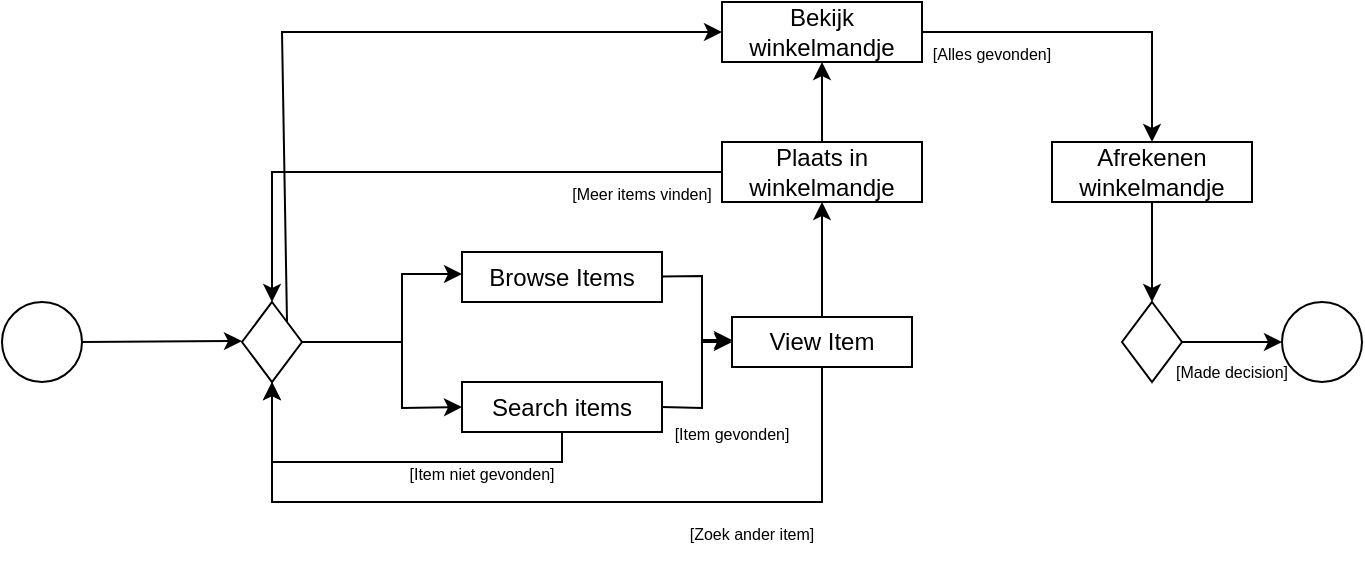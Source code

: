 <mxfile version="22.0.4" type="github">
  <diagram name="Page-1" id="_MTYcoZ_pEvMErZoWSPA">
    <mxGraphModel dx="1196" dy="541" grid="1" gridSize="10" guides="1" tooltips="1" connect="1" arrows="1" fold="1" page="1" pageScale="1" pageWidth="850" pageHeight="1100" math="0" shadow="0">
      <root>
        <mxCell id="0" />
        <mxCell id="1" parent="0" />
        <mxCell id="V4VUdm72Drd0ob-0342w-1" value="" style="ellipse;whiteSpace=wrap;html=1;" parent="1" vertex="1">
          <mxGeometry x="40" y="280" width="40" height="40" as="geometry" />
        </mxCell>
        <mxCell id="V4VUdm72Drd0ob-0342w-2" value="&lt;div&gt;Browse Items&lt;/div&gt;" style="rounded=0;whiteSpace=wrap;html=1;fontStyle=0" parent="1" vertex="1">
          <mxGeometry x="270" y="255" width="100" height="25" as="geometry" />
        </mxCell>
        <mxCell id="V4VUdm72Drd0ob-0342w-3" value="" style="endArrow=classic;html=1;rounded=0;exitX=1;exitY=0.5;exitDx=0;exitDy=0;" parent="1" source="d6Z9JfRjja-w33k6rZPQ-6" edge="1">
          <mxGeometry width="50" height="50" relative="1" as="geometry">
            <mxPoint x="220" y="300" as="sourcePoint" />
            <mxPoint x="270" y="266" as="targetPoint" />
            <Array as="points">
              <mxPoint x="240" y="300" />
              <mxPoint x="240" y="266" />
            </Array>
          </mxGeometry>
        </mxCell>
        <mxCell id="V4VUdm72Drd0ob-0342w-4" value="" style="endArrow=classic;html=1;rounded=0;entryX=0;entryY=0.5;entryDx=0;entryDy=0;exitX=1;exitY=0.5;exitDx=0;exitDy=0;" parent="1" source="d6Z9JfRjja-w33k6rZPQ-2" target="V4VUdm72Drd0ob-0342w-7" edge="1">
          <mxGeometry width="50" height="50" relative="1" as="geometry">
            <mxPoint x="640" y="300" as="sourcePoint" />
            <mxPoint x="670" y="299.5" as="targetPoint" />
          </mxGeometry>
        </mxCell>
        <mxCell id="V4VUdm72Drd0ob-0342w-7" value="" style="ellipse;whiteSpace=wrap;html=1;" parent="1" vertex="1">
          <mxGeometry x="680" y="280" width="40" height="40" as="geometry" />
        </mxCell>
        <mxCell id="d6Z9JfRjja-w33k6rZPQ-2" value="" style="rhombus;whiteSpace=wrap;html=1;" parent="1" vertex="1">
          <mxGeometry x="600" y="280" width="30" height="40" as="geometry" />
        </mxCell>
        <mxCell id="d6Z9JfRjja-w33k6rZPQ-3" value="View Item" style="rounded=0;whiteSpace=wrap;html=1;" parent="1" vertex="1">
          <mxGeometry x="405" y="287.5" width="90" height="25" as="geometry" />
        </mxCell>
        <mxCell id="d6Z9JfRjja-w33k6rZPQ-5" value="" style="endArrow=classic;html=1;rounded=0;entryX=0;entryY=0.5;entryDx=0;entryDy=0;" parent="1" edge="1" target="d6Z9JfRjja-w33k6rZPQ-3">
          <mxGeometry width="50" height="50" relative="1" as="geometry">
            <mxPoint x="370" y="267.24" as="sourcePoint" />
            <mxPoint x="450" y="267.74" as="targetPoint" />
            <Array as="points">
              <mxPoint x="390" y="267" />
              <mxPoint x="390" y="300" />
            </Array>
          </mxGeometry>
        </mxCell>
        <mxCell id="d6Z9JfRjja-w33k6rZPQ-6" value="" style="rhombus;whiteSpace=wrap;html=1;" parent="1" vertex="1">
          <mxGeometry x="160" y="280" width="30" height="40" as="geometry" />
        </mxCell>
        <mxCell id="d6Z9JfRjja-w33k6rZPQ-8" value="" style="endArrow=classic;html=1;rounded=0;exitX=1;exitY=0.5;exitDx=0;exitDy=0;" parent="1" edge="1">
          <mxGeometry width="50" height="50" relative="1" as="geometry">
            <mxPoint x="80" y="300" as="sourcePoint" />
            <mxPoint x="160" y="299.5" as="targetPoint" />
          </mxGeometry>
        </mxCell>
        <mxCell id="d6Z9JfRjja-w33k6rZPQ-12" value="" style="endArrow=classic;html=1;rounded=0;entryX=0.5;entryY=0;entryDx=0;entryDy=0;exitX=0;exitY=0.5;exitDx=0;exitDy=0;" parent="1" target="d6Z9JfRjja-w33k6rZPQ-6" edge="1" source="_5T-766lr0Drp5LMri0m-3">
          <mxGeometry width="50" height="50" relative="1" as="geometry">
            <mxPoint x="175" y="210" as="sourcePoint" />
            <mxPoint x="230" y="160" as="targetPoint" />
            <Array as="points">
              <mxPoint x="175" y="215" />
            </Array>
          </mxGeometry>
        </mxCell>
        <mxCell id="d6Z9JfRjja-w33k6rZPQ-14" value="[Made decision]" style="text;html=1;strokeColor=none;fillColor=none;align=center;verticalAlign=middle;whiteSpace=wrap;rounded=0;fontSize=8;" parent="1" vertex="1">
          <mxGeometry x="610" y="300" width="90" height="30" as="geometry" />
        </mxCell>
        <mxCell id="lqT3baziHqqxOOAOQHoi-6" value="&lt;div&gt;Search items&lt;/div&gt;" style="rounded=0;whiteSpace=wrap;html=1;" parent="1" vertex="1">
          <mxGeometry x="270" y="320" width="100" height="25" as="geometry" />
        </mxCell>
        <mxCell id="lqT3baziHqqxOOAOQHoi-7" value="" style="endArrow=classic;html=1;rounded=0;entryX=0;entryY=0.5;entryDx=0;entryDy=0;" parent="1" target="lqT3baziHqqxOOAOQHoi-6" edge="1">
          <mxGeometry width="50" height="50" relative="1" as="geometry">
            <mxPoint x="190" y="300" as="sourcePoint" />
            <mxPoint x="400" y="350" as="targetPoint" />
            <Array as="points">
              <mxPoint x="240" y="300" />
              <mxPoint x="240" y="333" />
            </Array>
          </mxGeometry>
        </mxCell>
        <mxCell id="lqT3baziHqqxOOAOQHoi-9" value="" style="endArrow=classic;html=1;rounded=0;exitX=1;exitY=0.5;exitDx=0;exitDy=0;" parent="1" source="lqT3baziHqqxOOAOQHoi-6" edge="1">
          <mxGeometry width="50" height="50" relative="1" as="geometry">
            <mxPoint x="325.0" y="319.5" as="sourcePoint" />
            <mxPoint x="405" y="299" as="targetPoint" />
            <Array as="points">
              <mxPoint x="390" y="333" />
              <mxPoint x="390" y="299" />
            </Array>
          </mxGeometry>
        </mxCell>
        <mxCell id="lqT3baziHqqxOOAOQHoi-10" value="" style="endArrow=classic;html=1;rounded=0;exitX=0.5;exitY=1;exitDx=0;exitDy=0;entryX=0.5;entryY=1;entryDx=0;entryDy=0;" parent="1" source="lqT3baziHqqxOOAOQHoi-6" target="d6Z9JfRjja-w33k6rZPQ-6" edge="1">
          <mxGeometry width="50" height="50" relative="1" as="geometry">
            <mxPoint x="190" y="390" as="sourcePoint" />
            <mxPoint x="335" y="415" as="targetPoint" />
            <Array as="points">
              <mxPoint x="320" y="360" />
              <mxPoint x="175" y="360" />
            </Array>
          </mxGeometry>
        </mxCell>
        <mxCell id="lqT3baziHqqxOOAOQHoi-11" value="&lt;font style=&quot;font-size: 8px;&quot;&gt;[Item gevonden]&lt;/font&gt;" style="text;html=1;strokeColor=none;fillColor=none;align=center;verticalAlign=middle;whiteSpace=wrap;rounded=0;" parent="1" vertex="1">
          <mxGeometry x="370" y="330" width="70" height="30" as="geometry" />
        </mxCell>
        <mxCell id="lqT3baziHqqxOOAOQHoi-12" value="&lt;font style=&quot;font-size: 8px;&quot;&gt;[Item niet gevonden]&lt;/font&gt;" style="text;html=1;strokeColor=none;fillColor=none;align=center;verticalAlign=middle;whiteSpace=wrap;rounded=0;" parent="1" vertex="1">
          <mxGeometry x="240" y="350" width="80" height="30" as="geometry" />
        </mxCell>
        <mxCell id="_5T-766lr0Drp5LMri0m-5" style="edgeStyle=orthogonalEdgeStyle;rounded=0;orthogonalLoop=1;jettySize=auto;html=1;exitX=0.5;exitY=0;exitDx=0;exitDy=0;entryX=0.5;entryY=1;entryDx=0;entryDy=0;" edge="1" parent="1" source="d6Z9JfRjja-w33k6rZPQ-3" target="_5T-766lr0Drp5LMri0m-3">
          <mxGeometry relative="1" as="geometry">
            <mxPoint x="477.214" y="250.004" as="targetPoint" />
            <mxPoint x="472.5" y="270.29" as="sourcePoint" />
            <Array as="points" />
          </mxGeometry>
        </mxCell>
        <mxCell id="_5T-766lr0Drp5LMri0m-3" value="Plaats in winkelmandje" style="rounded=0;whiteSpace=wrap;html=1;fontStyle=0" vertex="1" parent="1">
          <mxGeometry x="400" y="200" width="100" height="30" as="geometry" />
        </mxCell>
        <mxCell id="_5T-766lr0Drp5LMri0m-6" value="Afrekenen winkelmandje" style="rounded=0;whiteSpace=wrap;html=1;" vertex="1" parent="1">
          <mxGeometry x="565" y="200" width="100" height="30" as="geometry" />
        </mxCell>
        <mxCell id="_5T-766lr0Drp5LMri0m-8" value="" style="endArrow=classic;html=1;rounded=0;entryX=0.5;entryY=0;entryDx=0;entryDy=0;exitX=0.5;exitY=1;exitDx=0;exitDy=0;" edge="1" parent="1" source="_5T-766lr0Drp5LMri0m-6" target="d6Z9JfRjja-w33k6rZPQ-2">
          <mxGeometry width="50" height="50" relative="1" as="geometry">
            <mxPoint x="410" y="350" as="sourcePoint" />
            <mxPoint x="460" y="300" as="targetPoint" />
          </mxGeometry>
        </mxCell>
        <mxCell id="_5T-766lr0Drp5LMri0m-9" value="&lt;font style=&quot;font-size: 8px;&quot;&gt;[Meer items vinden]&lt;/font&gt;" style="text;html=1;strokeColor=none;fillColor=none;align=center;verticalAlign=middle;whiteSpace=wrap;rounded=0;" vertex="1" parent="1">
          <mxGeometry x="315" y="210" width="90" height="30" as="geometry" />
        </mxCell>
        <mxCell id="_5T-766lr0Drp5LMri0m-10" value="&lt;font style=&quot;font-size: 8px;&quot;&gt;[Alles gevonden]&lt;/font&gt;" style="text;html=1;strokeColor=none;fillColor=none;align=center;verticalAlign=middle;whiteSpace=wrap;rounded=0;" vertex="1" parent="1">
          <mxGeometry x="500" y="140" width="70" height="30" as="geometry" />
        </mxCell>
        <mxCell id="_5T-766lr0Drp5LMri0m-11" style="edgeStyle=orthogonalEdgeStyle;rounded=0;orthogonalLoop=1;jettySize=auto;html=1;exitX=0.5;exitY=1;exitDx=0;exitDy=0;" edge="1" parent="1" source="_5T-766lr0Drp5LMri0m-9" target="_5T-766lr0Drp5LMri0m-9">
          <mxGeometry relative="1" as="geometry" />
        </mxCell>
        <mxCell id="_5T-766lr0Drp5LMri0m-13" value="" style="endArrow=classic;html=1;rounded=0;exitX=0.5;exitY=0;exitDx=0;exitDy=0;entryX=0.5;entryY=1;entryDx=0;entryDy=0;" edge="1" parent="1" source="_5T-766lr0Drp5LMri0m-3" target="_5T-766lr0Drp5LMri0m-15">
          <mxGeometry width="50" height="50" relative="1" as="geometry">
            <mxPoint x="410" y="350" as="sourcePoint" />
            <mxPoint x="450" y="160" as="targetPoint" />
          </mxGeometry>
        </mxCell>
        <mxCell id="_5T-766lr0Drp5LMri0m-15" value="&lt;div&gt;Bekijk winkelmandje&lt;/div&gt;" style="rounded=0;whiteSpace=wrap;html=1;" vertex="1" parent="1">
          <mxGeometry x="400" y="130" width="100" height="30" as="geometry" />
        </mxCell>
        <mxCell id="_5T-766lr0Drp5LMri0m-17" value="" style="endArrow=classic;html=1;rounded=0;entryX=0.5;entryY=0;entryDx=0;entryDy=0;exitX=1;exitY=0.5;exitDx=0;exitDy=0;" edge="1" parent="1" source="_5T-766lr0Drp5LMri0m-15" target="_5T-766lr0Drp5LMri0m-6">
          <mxGeometry width="50" height="50" relative="1" as="geometry">
            <mxPoint x="510" y="144.64" as="sourcePoint" />
            <mxPoint x="575" y="144.64" as="targetPoint" />
            <Array as="points">
              <mxPoint x="615" y="145" />
            </Array>
          </mxGeometry>
        </mxCell>
        <mxCell id="_5T-766lr0Drp5LMri0m-19" value="" style="endArrow=classic;html=1;rounded=0;exitX=1;exitY=0;exitDx=0;exitDy=0;entryX=0;entryY=0.5;entryDx=0;entryDy=0;" edge="1" parent="1" source="d6Z9JfRjja-w33k6rZPQ-6" target="_5T-766lr0Drp5LMri0m-15">
          <mxGeometry width="50" height="50" relative="1" as="geometry">
            <mxPoint x="190" y="287.5" as="sourcePoint" />
            <mxPoint x="240" y="237.5" as="targetPoint" />
            <Array as="points">
              <mxPoint x="180" y="145" />
            </Array>
          </mxGeometry>
        </mxCell>
        <mxCell id="_5T-766lr0Drp5LMri0m-20" value="" style="endArrow=classic;html=1;rounded=0;exitX=0.5;exitY=1;exitDx=0;exitDy=0;entryX=0.5;entryY=1;entryDx=0;entryDy=0;" edge="1" parent="1" source="d6Z9JfRjja-w33k6rZPQ-3">
          <mxGeometry width="50" height="50" relative="1" as="geometry">
            <mxPoint x="320" y="345" as="sourcePoint" />
            <mxPoint x="175" y="320" as="targetPoint" />
            <Array as="points">
              <mxPoint x="450" y="380" />
              <mxPoint x="175" y="380" />
            </Array>
          </mxGeometry>
        </mxCell>
        <mxCell id="_5T-766lr0Drp5LMri0m-21" value="&lt;span style=&quot;font-size: 8px;&quot;&gt;[Zoek ander item]&lt;/span&gt;" style="text;html=1;strokeColor=none;fillColor=none;align=center;verticalAlign=middle;whiteSpace=wrap;rounded=0;" vertex="1" parent="1">
          <mxGeometry x="380" y="380" width="70" height="30" as="geometry" />
        </mxCell>
      </root>
    </mxGraphModel>
  </diagram>
</mxfile>
